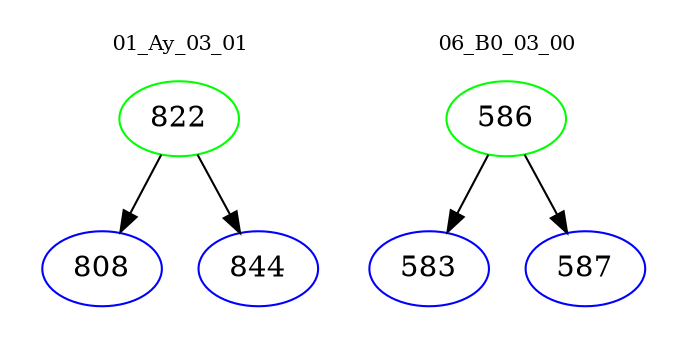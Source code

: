 digraph{
subgraph cluster_0 {
color = white
label = "01_Ay_03_01";
fontsize=10;
T0_822 [label="822", color="green"]
T0_822 -> T0_808 [color="black"]
T0_808 [label="808", color="blue"]
T0_822 -> T0_844 [color="black"]
T0_844 [label="844", color="blue"]
}
subgraph cluster_1 {
color = white
label = "06_B0_03_00";
fontsize=10;
T1_586 [label="586", color="green"]
T1_586 -> T1_583 [color="black"]
T1_583 [label="583", color="blue"]
T1_586 -> T1_587 [color="black"]
T1_587 [label="587", color="blue"]
}
}

